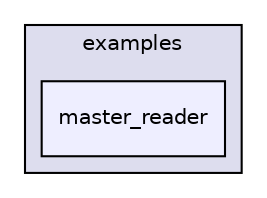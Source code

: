 digraph "Arduino/Libraries/Wire/examples/master_reader" {
  compound=true
  node [ fontsize="10", fontname="Helvetica"];
  edge [ labelfontsize="10", labelfontname="Helvetica"];
  subgraph clusterdir_645b4aab1957ceb4557ae254e9319172 {
    graph [ bgcolor="#ddddee", pencolor="black", label="examples" fontname="Helvetica", fontsize="10", URL="dir_645b4aab1957ceb4557ae254e9319172.html"]
  dir_52298cb9b8054fd280b01f0c337bf713 [shape=box, label="master_reader", style="filled", fillcolor="#eeeeff", pencolor="black", URL="dir_52298cb9b8054fd280b01f0c337bf713.html"];
  }
}
